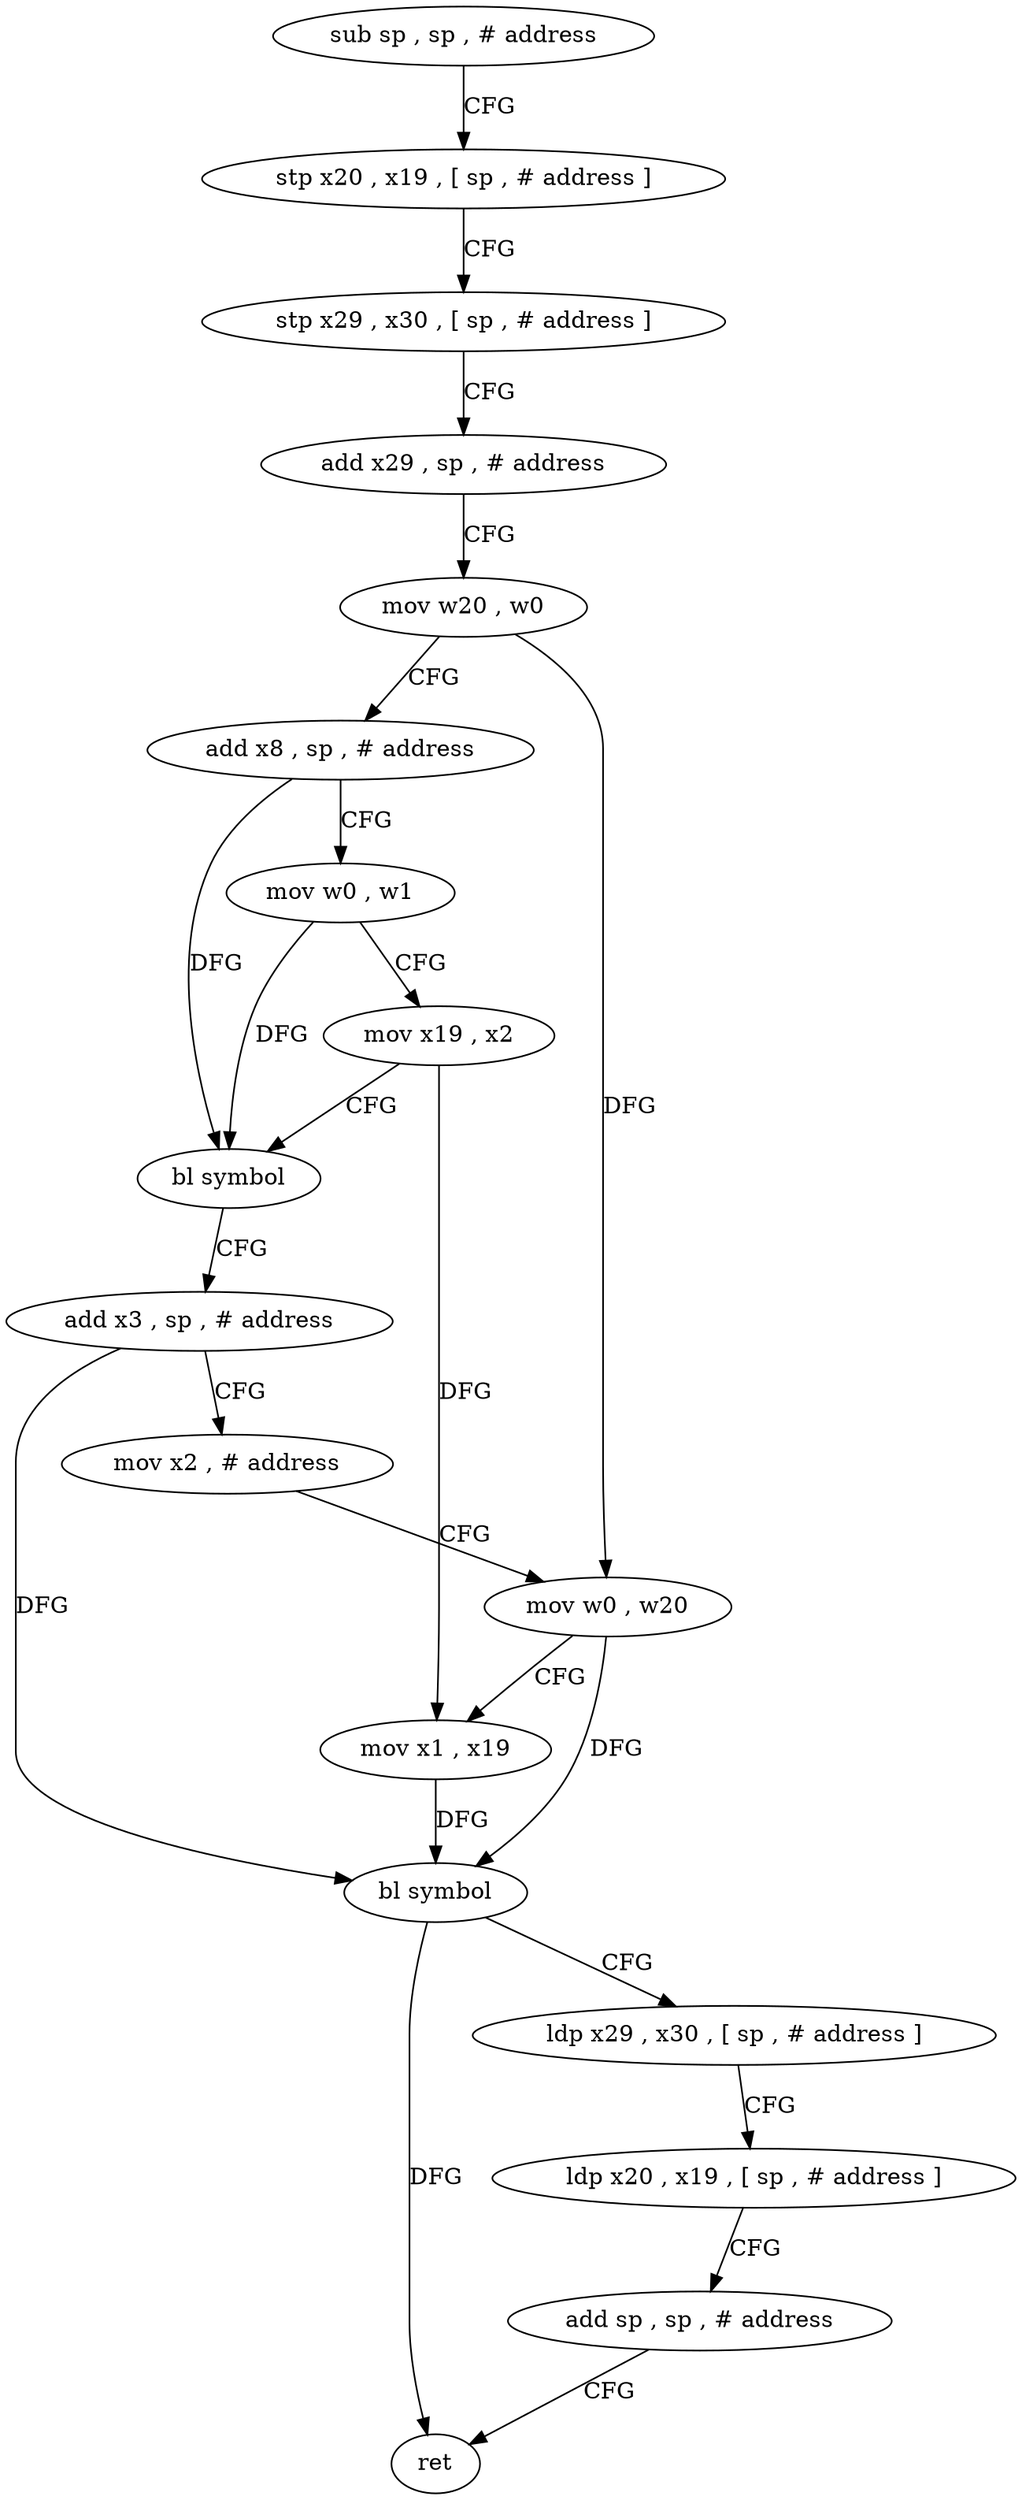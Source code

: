 digraph "func" {
"4210916" [label = "sub sp , sp , # address" ]
"4210920" [label = "stp x20 , x19 , [ sp , # address ]" ]
"4210924" [label = "stp x29 , x30 , [ sp , # address ]" ]
"4210928" [label = "add x29 , sp , # address" ]
"4210932" [label = "mov w20 , w0" ]
"4210936" [label = "add x8 , sp , # address" ]
"4210940" [label = "mov w0 , w1" ]
"4210944" [label = "mov x19 , x2" ]
"4210948" [label = "bl symbol" ]
"4210952" [label = "add x3 , sp , # address" ]
"4210956" [label = "mov x2 , # address" ]
"4210960" [label = "mov w0 , w20" ]
"4210964" [label = "mov x1 , x19" ]
"4210968" [label = "bl symbol" ]
"4210972" [label = "ldp x29 , x30 , [ sp , # address ]" ]
"4210976" [label = "ldp x20 , x19 , [ sp , # address ]" ]
"4210980" [label = "add sp , sp , # address" ]
"4210984" [label = "ret" ]
"4210916" -> "4210920" [ label = "CFG" ]
"4210920" -> "4210924" [ label = "CFG" ]
"4210924" -> "4210928" [ label = "CFG" ]
"4210928" -> "4210932" [ label = "CFG" ]
"4210932" -> "4210936" [ label = "CFG" ]
"4210932" -> "4210960" [ label = "DFG" ]
"4210936" -> "4210940" [ label = "CFG" ]
"4210936" -> "4210948" [ label = "DFG" ]
"4210940" -> "4210944" [ label = "CFG" ]
"4210940" -> "4210948" [ label = "DFG" ]
"4210944" -> "4210948" [ label = "CFG" ]
"4210944" -> "4210964" [ label = "DFG" ]
"4210948" -> "4210952" [ label = "CFG" ]
"4210952" -> "4210956" [ label = "CFG" ]
"4210952" -> "4210968" [ label = "DFG" ]
"4210956" -> "4210960" [ label = "CFG" ]
"4210960" -> "4210964" [ label = "CFG" ]
"4210960" -> "4210968" [ label = "DFG" ]
"4210964" -> "4210968" [ label = "DFG" ]
"4210968" -> "4210972" [ label = "CFG" ]
"4210968" -> "4210984" [ label = "DFG" ]
"4210972" -> "4210976" [ label = "CFG" ]
"4210976" -> "4210980" [ label = "CFG" ]
"4210980" -> "4210984" [ label = "CFG" ]
}
